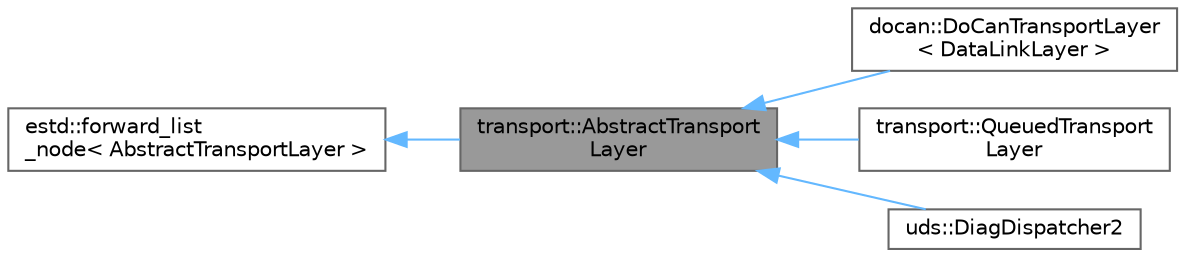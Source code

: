 digraph "transport::AbstractTransportLayer"
{
 // LATEX_PDF_SIZE
  bgcolor="transparent";
  edge [fontname=Helvetica,fontsize=10,labelfontname=Helvetica,labelfontsize=10];
  node [fontname=Helvetica,fontsize=10,shape=box,height=0.2,width=0.4];
  rankdir="LR";
  Node1 [id="Node000001",label="transport::AbstractTransport\lLayer",height=0.2,width=0.4,color="gray40", fillcolor="grey60", style="filled", fontcolor="black",tooltip=" "];
  Node2 -> Node1 [id="edge1_Node000001_Node000002",dir="back",color="steelblue1",style="solid",tooltip=" "];
  Node2 [id="Node000002",label="estd::forward_list\l_node\< AbstractTransportLayer \>",height=0.2,width=0.4,color="gray40", fillcolor="white", style="filled",URL="$d7/d3f/classestd_1_1forward__list__node.html",tooltip=" "];
  Node1 -> Node3 [id="edge2_Node000001_Node000003",dir="back",color="steelblue1",style="solid",tooltip=" "];
  Node3 [id="Node000003",label="docan::DoCanTransportLayer\l\< DataLinkLayer \>",height=0.2,width=0.4,color="gray40", fillcolor="white", style="filled",URL="$d5/d7d/classdocan_1_1DoCanTransportLayer.html",tooltip=" "];
  Node1 -> Node4 [id="edge3_Node000001_Node000004",dir="back",color="steelblue1",style="solid",tooltip=" "];
  Node4 [id="Node000004",label="transport::QueuedTransport\lLayer",height=0.2,width=0.4,color="gray40", fillcolor="white", style="filled",URL="$d0/dc5/classtransport_1_1QueuedTransportLayer.html",tooltip=" "];
  Node1 -> Node5 [id="edge4_Node000001_Node000005",dir="back",color="steelblue1",style="solid",tooltip=" "];
  Node5 [id="Node000005",label="uds::DiagDispatcher2",height=0.2,width=0.4,color="gray40", fillcolor="white", style="filled",URL="$d4/db8/classuds_1_1DiagDispatcher2.html",tooltip=" "];
}
